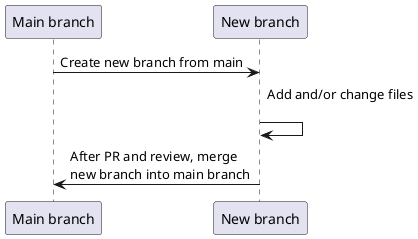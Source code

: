 @startuml branching-simple

"Main branch" -> "New branch": Create new branch from main
"New branch" -> "New branch": Add and/or change files\n
"New branch" -> "Main branch": After PR and review, merge\nnew branch into main branch

@enduml